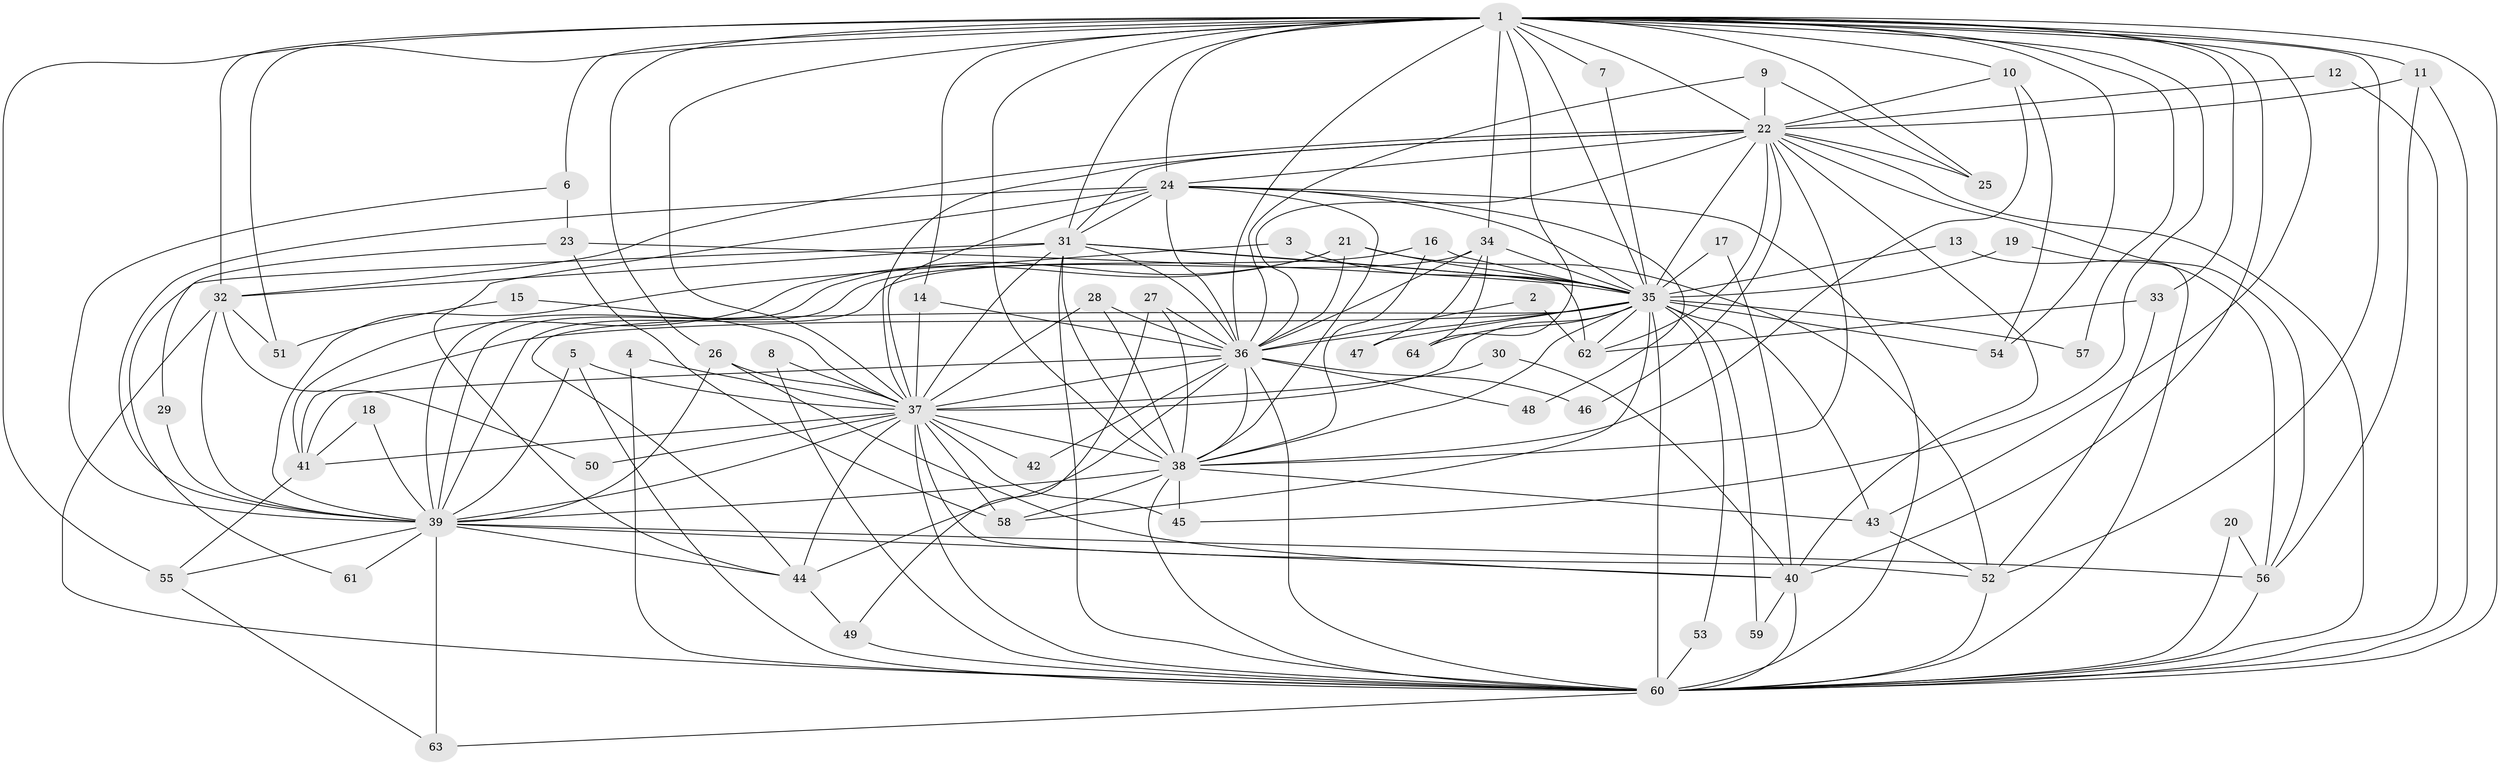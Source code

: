// original degree distribution, {24: 0.0078125, 18: 0.015625, 28: 0.0078125, 20: 0.015625, 16: 0.0078125, 32: 0.0078125, 27: 0.0078125, 26: 0.0078125, 14: 0.0078125, 2: 0.515625, 5: 0.0390625, 4: 0.078125, 3: 0.25, 8: 0.0078125, 6: 0.0234375}
// Generated by graph-tools (version 1.1) at 2025/25/03/09/25 03:25:53]
// undirected, 64 vertices, 185 edges
graph export_dot {
graph [start="1"]
  node [color=gray90,style=filled];
  1;
  2;
  3;
  4;
  5;
  6;
  7;
  8;
  9;
  10;
  11;
  12;
  13;
  14;
  15;
  16;
  17;
  18;
  19;
  20;
  21;
  22;
  23;
  24;
  25;
  26;
  27;
  28;
  29;
  30;
  31;
  32;
  33;
  34;
  35;
  36;
  37;
  38;
  39;
  40;
  41;
  42;
  43;
  44;
  45;
  46;
  47;
  48;
  49;
  50;
  51;
  52;
  53;
  54;
  55;
  56;
  57;
  58;
  59;
  60;
  61;
  62;
  63;
  64;
  1 -- 6 [weight=1.0];
  1 -- 7 [weight=2.0];
  1 -- 10 [weight=1.0];
  1 -- 11 [weight=1.0];
  1 -- 14 [weight=1.0];
  1 -- 22 [weight=2.0];
  1 -- 24 [weight=2.0];
  1 -- 25 [weight=1.0];
  1 -- 26 [weight=1.0];
  1 -- 31 [weight=3.0];
  1 -- 32 [weight=1.0];
  1 -- 33 [weight=1.0];
  1 -- 34 [weight=1.0];
  1 -- 35 [weight=2.0];
  1 -- 36 [weight=2.0];
  1 -- 37 [weight=2.0];
  1 -- 38 [weight=3.0];
  1 -- 40 [weight=1.0];
  1 -- 43 [weight=1.0];
  1 -- 45 [weight=1.0];
  1 -- 51 [weight=1.0];
  1 -- 52 [weight=1.0];
  1 -- 54 [weight=1.0];
  1 -- 55 [weight=1.0];
  1 -- 57 [weight=1.0];
  1 -- 60 [weight=2.0];
  1 -- 64 [weight=1.0];
  2 -- 36 [weight=1.0];
  2 -- 62 [weight=1.0];
  3 -- 35 [weight=1.0];
  3 -- 39 [weight=1.0];
  4 -- 37 [weight=1.0];
  4 -- 60 [weight=1.0];
  5 -- 37 [weight=1.0];
  5 -- 39 [weight=1.0];
  5 -- 60 [weight=1.0];
  6 -- 23 [weight=1.0];
  6 -- 39 [weight=1.0];
  7 -- 35 [weight=1.0];
  8 -- 37 [weight=1.0];
  8 -- 60 [weight=1.0];
  9 -- 22 [weight=1.0];
  9 -- 25 [weight=1.0];
  9 -- 36 [weight=1.0];
  10 -- 22 [weight=1.0];
  10 -- 38 [weight=1.0];
  10 -- 54 [weight=1.0];
  11 -- 22 [weight=1.0];
  11 -- 56 [weight=1.0];
  11 -- 60 [weight=1.0];
  12 -- 22 [weight=1.0];
  12 -- 60 [weight=2.0];
  13 -- 35 [weight=1.0];
  13 -- 60 [weight=1.0];
  14 -- 36 [weight=1.0];
  14 -- 37 [weight=1.0];
  15 -- 37 [weight=1.0];
  15 -- 51 [weight=1.0];
  16 -- 35 [weight=1.0];
  16 -- 38 [weight=1.0];
  16 -- 39 [weight=1.0];
  17 -- 35 [weight=1.0];
  17 -- 40 [weight=1.0];
  18 -- 39 [weight=1.0];
  18 -- 41 [weight=1.0];
  19 -- 35 [weight=2.0];
  19 -- 56 [weight=1.0];
  20 -- 56 [weight=1.0];
  20 -- 60 [weight=1.0];
  21 -- 35 [weight=1.0];
  21 -- 36 [weight=1.0];
  21 -- 39 [weight=1.0];
  21 -- 41 [weight=1.0];
  21 -- 52 [weight=1.0];
  22 -- 24 [weight=2.0];
  22 -- 25 [weight=1.0];
  22 -- 31 [weight=1.0];
  22 -- 32 [weight=1.0];
  22 -- 35 [weight=1.0];
  22 -- 36 [weight=1.0];
  22 -- 37 [weight=1.0];
  22 -- 38 [weight=1.0];
  22 -- 40 [weight=1.0];
  22 -- 46 [weight=1.0];
  22 -- 56 [weight=1.0];
  22 -- 60 [weight=1.0];
  22 -- 62 [weight=1.0];
  23 -- 29 [weight=1.0];
  23 -- 35 [weight=1.0];
  23 -- 58 [weight=1.0];
  24 -- 31 [weight=1.0];
  24 -- 35 [weight=1.0];
  24 -- 36 [weight=1.0];
  24 -- 37 [weight=1.0];
  24 -- 38 [weight=2.0];
  24 -- 39 [weight=1.0];
  24 -- 44 [weight=1.0];
  24 -- 48 [weight=1.0];
  24 -- 60 [weight=1.0];
  26 -- 37 [weight=1.0];
  26 -- 39 [weight=1.0];
  26 -- 40 [weight=1.0];
  27 -- 36 [weight=2.0];
  27 -- 38 [weight=1.0];
  27 -- 49 [weight=1.0];
  28 -- 36 [weight=1.0];
  28 -- 37 [weight=1.0];
  28 -- 38 [weight=1.0];
  29 -- 39 [weight=1.0];
  30 -- 37 [weight=1.0];
  30 -- 40 [weight=1.0];
  31 -- 32 [weight=1.0];
  31 -- 35 [weight=2.0];
  31 -- 36 [weight=1.0];
  31 -- 37 [weight=1.0];
  31 -- 38 [weight=2.0];
  31 -- 60 [weight=2.0];
  31 -- 61 [weight=1.0];
  31 -- 62 [weight=1.0];
  32 -- 39 [weight=1.0];
  32 -- 50 [weight=1.0];
  32 -- 51 [weight=1.0];
  32 -- 60 [weight=1.0];
  33 -- 52 [weight=1.0];
  33 -- 62 [weight=1.0];
  34 -- 35 [weight=1.0];
  34 -- 36 [weight=1.0];
  34 -- 39 [weight=1.0];
  34 -- 47 [weight=1.0];
  34 -- 64 [weight=1.0];
  35 -- 36 [weight=2.0];
  35 -- 37 [weight=2.0];
  35 -- 38 [weight=1.0];
  35 -- 41 [weight=1.0];
  35 -- 43 [weight=2.0];
  35 -- 44 [weight=1.0];
  35 -- 47 [weight=1.0];
  35 -- 53 [weight=1.0];
  35 -- 54 [weight=1.0];
  35 -- 57 [weight=1.0];
  35 -- 58 [weight=1.0];
  35 -- 59 [weight=1.0];
  35 -- 60 [weight=2.0];
  35 -- 62 [weight=1.0];
  35 -- 64 [weight=1.0];
  36 -- 37 [weight=1.0];
  36 -- 38 [weight=1.0];
  36 -- 41 [weight=1.0];
  36 -- 42 [weight=1.0];
  36 -- 44 [weight=1.0];
  36 -- 46 [weight=1.0];
  36 -- 48 [weight=1.0];
  36 -- 60 [weight=2.0];
  37 -- 38 [weight=1.0];
  37 -- 39 [weight=1.0];
  37 -- 41 [weight=1.0];
  37 -- 42 [weight=1.0];
  37 -- 44 [weight=2.0];
  37 -- 45 [weight=1.0];
  37 -- 50 [weight=1.0];
  37 -- 52 [weight=1.0];
  37 -- 58 [weight=2.0];
  37 -- 60 [weight=1.0];
  38 -- 39 [weight=1.0];
  38 -- 43 [weight=1.0];
  38 -- 45 [weight=1.0];
  38 -- 58 [weight=1.0];
  38 -- 60 [weight=1.0];
  39 -- 40 [weight=1.0];
  39 -- 44 [weight=1.0];
  39 -- 55 [weight=1.0];
  39 -- 56 [weight=1.0];
  39 -- 61 [weight=1.0];
  39 -- 63 [weight=1.0];
  40 -- 59 [weight=1.0];
  40 -- 60 [weight=1.0];
  41 -- 55 [weight=1.0];
  43 -- 52 [weight=1.0];
  44 -- 49 [weight=1.0];
  49 -- 60 [weight=2.0];
  52 -- 60 [weight=1.0];
  53 -- 60 [weight=1.0];
  55 -- 63 [weight=1.0];
  56 -- 60 [weight=1.0];
  60 -- 63 [weight=1.0];
}
